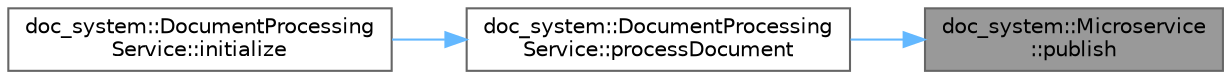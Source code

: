 digraph "doc_system::Microservice::publish"
{
 // INTERACTIVE_SVG=YES
 // LATEX_PDF_SIZE
  bgcolor="transparent";
  edge [fontname=Helvetica,fontsize=10,labelfontname=Helvetica,labelfontsize=10];
  node [fontname=Helvetica,fontsize=10,shape=box,height=0.2,width=0.4];
  rankdir="RL";
  Node1 [id="Node000001",label="doc_system::Microservice\l::publish",height=0.2,width=0.4,color="gray40", fillcolor="grey60", style="filled", fontcolor="black",tooltip=" "];
  Node1 -> Node2 [id="edge1_Node000001_Node000002",dir="back",color="steelblue1",style="solid",tooltip=" "];
  Node2 [id="Node000002",label="doc_system::DocumentProcessing\lService::processDocument",height=0.2,width=0.4,color="grey40", fillcolor="white", style="filled",URL="$classdoc__system_1_1_document_processing_service.html#a2a1188e18151c9d56bbe4af7f30dca50",tooltip=" "];
  Node2 -> Node3 [id="edge2_Node000002_Node000003",dir="back",color="steelblue1",style="solid",tooltip=" "];
  Node3 [id="Node000003",label="doc_system::DocumentProcessing\lService::initialize",height=0.2,width=0.4,color="grey40", fillcolor="white", style="filled",URL="$classdoc__system_1_1_document_processing_service.html#aadfeca935da36e00ab4362b55facc4e4",tooltip=" "];
}
